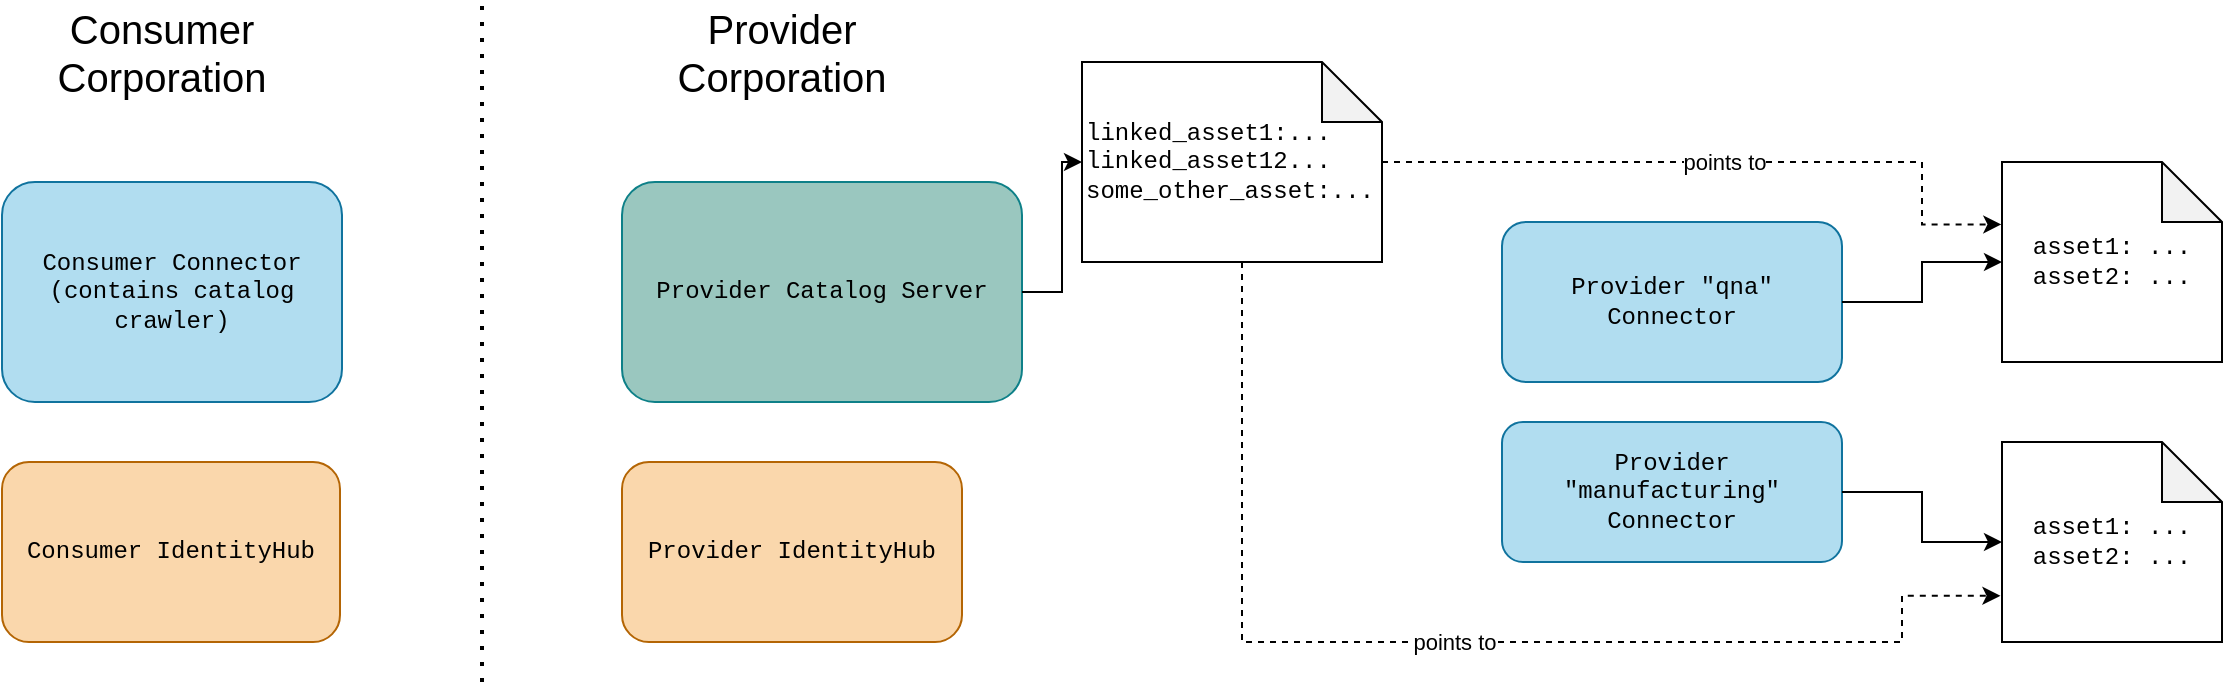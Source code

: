 <mxfile version="24.6.4" type="device">
  <diagram name="Page-1" id="SM2nIvVeTATe-zLDkQ0_">
    <mxGraphModel dx="1450" dy="1019" grid="1" gridSize="10" guides="1" tooltips="1" connect="1" arrows="1" fold="1" page="1" pageScale="1" pageWidth="850" pageHeight="1100" math="0" shadow="0">
      <root>
        <mxCell id="0" />
        <mxCell id="1" parent="0" />
        <mxCell id="liE4Xck2yJehLzdYn3EK-1" value="Consumer Connector&lt;div&gt;(contains catalog crawler)&lt;/div&gt;" style="rounded=1;whiteSpace=wrap;html=1;fontFamily=Courier New;fillColor=#b1ddf0;strokeColor=#10739e;fillStyle=auto;gradientColor=none;" vertex="1" parent="1">
          <mxGeometry x="170" y="210" width="170" height="110" as="geometry" />
        </mxCell>
        <mxCell id="liE4Xck2yJehLzdYn3EK-2" value="Consumer IdentityHub" style="rounded=1;whiteSpace=wrap;html=1;fontFamily=Courier New;fillColor=#fad7ac;strokeColor=#b46504;" vertex="1" parent="1">
          <mxGeometry x="170" y="350" width="169" height="90" as="geometry" />
        </mxCell>
        <mxCell id="liE4Xck2yJehLzdYn3EK-3" value="Provider Catalog Server" style="rounded=1;whiteSpace=wrap;html=1;fontFamily=Courier New;fillColor=#9AC7BF;strokeColor=#0e8088;" vertex="1" parent="1">
          <mxGeometry x="480" y="210" width="200" height="110" as="geometry" />
        </mxCell>
        <mxCell id="liE4Xck2yJehLzdYn3EK-4" value="Provider IdentityHub" style="rounded=1;whiteSpace=wrap;html=1;fontFamily=Courier New;fillColor=#fad7ac;strokeColor=#b46504;" vertex="1" parent="1">
          <mxGeometry x="480" y="350" width="170" height="90" as="geometry" />
        </mxCell>
        <mxCell id="liE4Xck2yJehLzdYn3EK-5" value="Provider &quot;qna&quot; Connector" style="rounded=1;whiteSpace=wrap;html=1;fontFamily=Courier New;fillColor=#b1ddf0;strokeColor=#10739e;" vertex="1" parent="1">
          <mxGeometry x="920" y="230" width="170" height="80" as="geometry" />
        </mxCell>
        <mxCell id="liE4Xck2yJehLzdYn3EK-6" value="Provider &quot;manufacturing&quot; Connector" style="rounded=1;whiteSpace=wrap;html=1;fontFamily=Courier New;fillColor=#b1ddf0;strokeColor=#10739e;" vertex="1" parent="1">
          <mxGeometry x="920" y="330" width="170" height="70" as="geometry" />
        </mxCell>
        <mxCell id="liE4Xck2yJehLzdYn3EK-7" value="" style="endArrow=none;dashed=1;html=1;dashPattern=1 3;strokeWidth=2;rounded=0;" edge="1" parent="1">
          <mxGeometry width="50" height="50" relative="1" as="geometry">
            <mxPoint x="410" y="460" as="sourcePoint" />
            <mxPoint x="410" y="120" as="targetPoint" />
          </mxGeometry>
        </mxCell>
        <mxCell id="liE4Xck2yJehLzdYn3EK-8" value="Consumer Corporation" style="text;html=1;align=center;verticalAlign=middle;whiteSpace=wrap;rounded=0;fontSize=20;" vertex="1" parent="1">
          <mxGeometry x="220" y="130" width="60" height="30" as="geometry" />
        </mxCell>
        <mxCell id="liE4Xck2yJehLzdYn3EK-9" value="Provider Corporation" style="text;html=1;align=center;verticalAlign=middle;whiteSpace=wrap;rounded=0;fontSize=20;" vertex="1" parent="1">
          <mxGeometry x="530" y="130" width="60" height="30" as="geometry" />
        </mxCell>
        <mxCell id="liE4Xck2yJehLzdYn3EK-10" value="asset1: ...&lt;div&gt;asset2: ...&lt;/div&gt;" style="shape=note;whiteSpace=wrap;html=1;backgroundOutline=1;darkOpacity=0.05;fontFamily=Courier New;align=center;" vertex="1" parent="1">
          <mxGeometry x="1170" y="200" width="110" height="100" as="geometry" />
        </mxCell>
        <mxCell id="liE4Xck2yJehLzdYn3EK-11" style="edgeStyle=orthogonalEdgeStyle;rounded=0;orthogonalLoop=1;jettySize=auto;html=1;entryX=0;entryY=0.5;entryDx=0;entryDy=0;entryPerimeter=0;" edge="1" parent="1" source="liE4Xck2yJehLzdYn3EK-5" target="liE4Xck2yJehLzdYn3EK-10">
          <mxGeometry relative="1" as="geometry" />
        </mxCell>
        <mxCell id="liE4Xck2yJehLzdYn3EK-12" value="asset1: ...&lt;div&gt;asset2: ...&lt;/div&gt;" style="shape=note;whiteSpace=wrap;html=1;backgroundOutline=1;darkOpacity=0.05;fontFamily=Courier New;align=center;" vertex="1" parent="1">
          <mxGeometry x="1170" y="340" width="110" height="100" as="geometry" />
        </mxCell>
        <mxCell id="liE4Xck2yJehLzdYn3EK-13" style="edgeStyle=orthogonalEdgeStyle;rounded=0;orthogonalLoop=1;jettySize=auto;html=1;entryX=0;entryY=0.5;entryDx=0;entryDy=0;entryPerimeter=0;" edge="1" parent="1" source="liE4Xck2yJehLzdYn3EK-6" target="liE4Xck2yJehLzdYn3EK-12">
          <mxGeometry relative="1" as="geometry" />
        </mxCell>
        <mxCell id="liE4Xck2yJehLzdYn3EK-14" value="linked_asset1:...&lt;div&gt;linked_asset12...&lt;br&gt;&lt;/div&gt;&lt;div&gt;some_other_asset:...&lt;/div&gt;" style="shape=note;whiteSpace=wrap;html=1;backgroundOutline=1;darkOpacity=0.05;fontFamily=Courier New;align=left;" vertex="1" parent="1">
          <mxGeometry x="710" y="150" width="150" height="100" as="geometry" />
        </mxCell>
        <mxCell id="liE4Xck2yJehLzdYn3EK-15" style="edgeStyle=orthogonalEdgeStyle;rounded=0;orthogonalLoop=1;jettySize=auto;html=1;entryX=0;entryY=0.5;entryDx=0;entryDy=0;entryPerimeter=0;" edge="1" parent="1" source="liE4Xck2yJehLzdYn3EK-3" target="liE4Xck2yJehLzdYn3EK-14">
          <mxGeometry relative="1" as="geometry" />
        </mxCell>
        <mxCell id="liE4Xck2yJehLzdYn3EK-16" value="points to" style="edgeStyle=orthogonalEdgeStyle;rounded=0;orthogonalLoop=1;jettySize=auto;html=1;entryX=-0.003;entryY=0.312;entryDx=0;entryDy=0;entryPerimeter=0;dashed=1;" edge="1" parent="1" source="liE4Xck2yJehLzdYn3EK-14" target="liE4Xck2yJehLzdYn3EK-10">
          <mxGeometry relative="1" as="geometry">
            <Array as="points">
              <mxPoint x="1130" y="200" />
              <mxPoint x="1130" y="231" />
            </Array>
          </mxGeometry>
        </mxCell>
        <mxCell id="liE4Xck2yJehLzdYn3EK-17" value="points to" style="edgeStyle=orthogonalEdgeStyle;rounded=0;orthogonalLoop=1;jettySize=auto;html=1;entryX=-0.007;entryY=0.769;entryDx=0;entryDy=0;entryPerimeter=0;dashed=1;" edge="1" parent="1" source="liE4Xck2yJehLzdYn3EK-14" target="liE4Xck2yJehLzdYn3EK-12">
          <mxGeometry relative="1" as="geometry">
            <Array as="points">
              <mxPoint x="790" y="440" />
              <mxPoint x="1120" y="440" />
              <mxPoint x="1120" y="417" />
            </Array>
          </mxGeometry>
        </mxCell>
      </root>
    </mxGraphModel>
  </diagram>
</mxfile>
